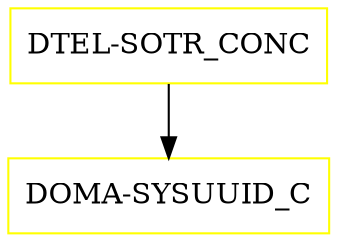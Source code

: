 digraph G {
  "DTEL-SOTR_CONC" [shape=box,color=yellow];
  "DOMA-SYSUUID_C" [shape=box,color=yellow,URL="./DOMA_SYSUUID_C.html"];
  "DTEL-SOTR_CONC" -> "DOMA-SYSUUID_C";
}
